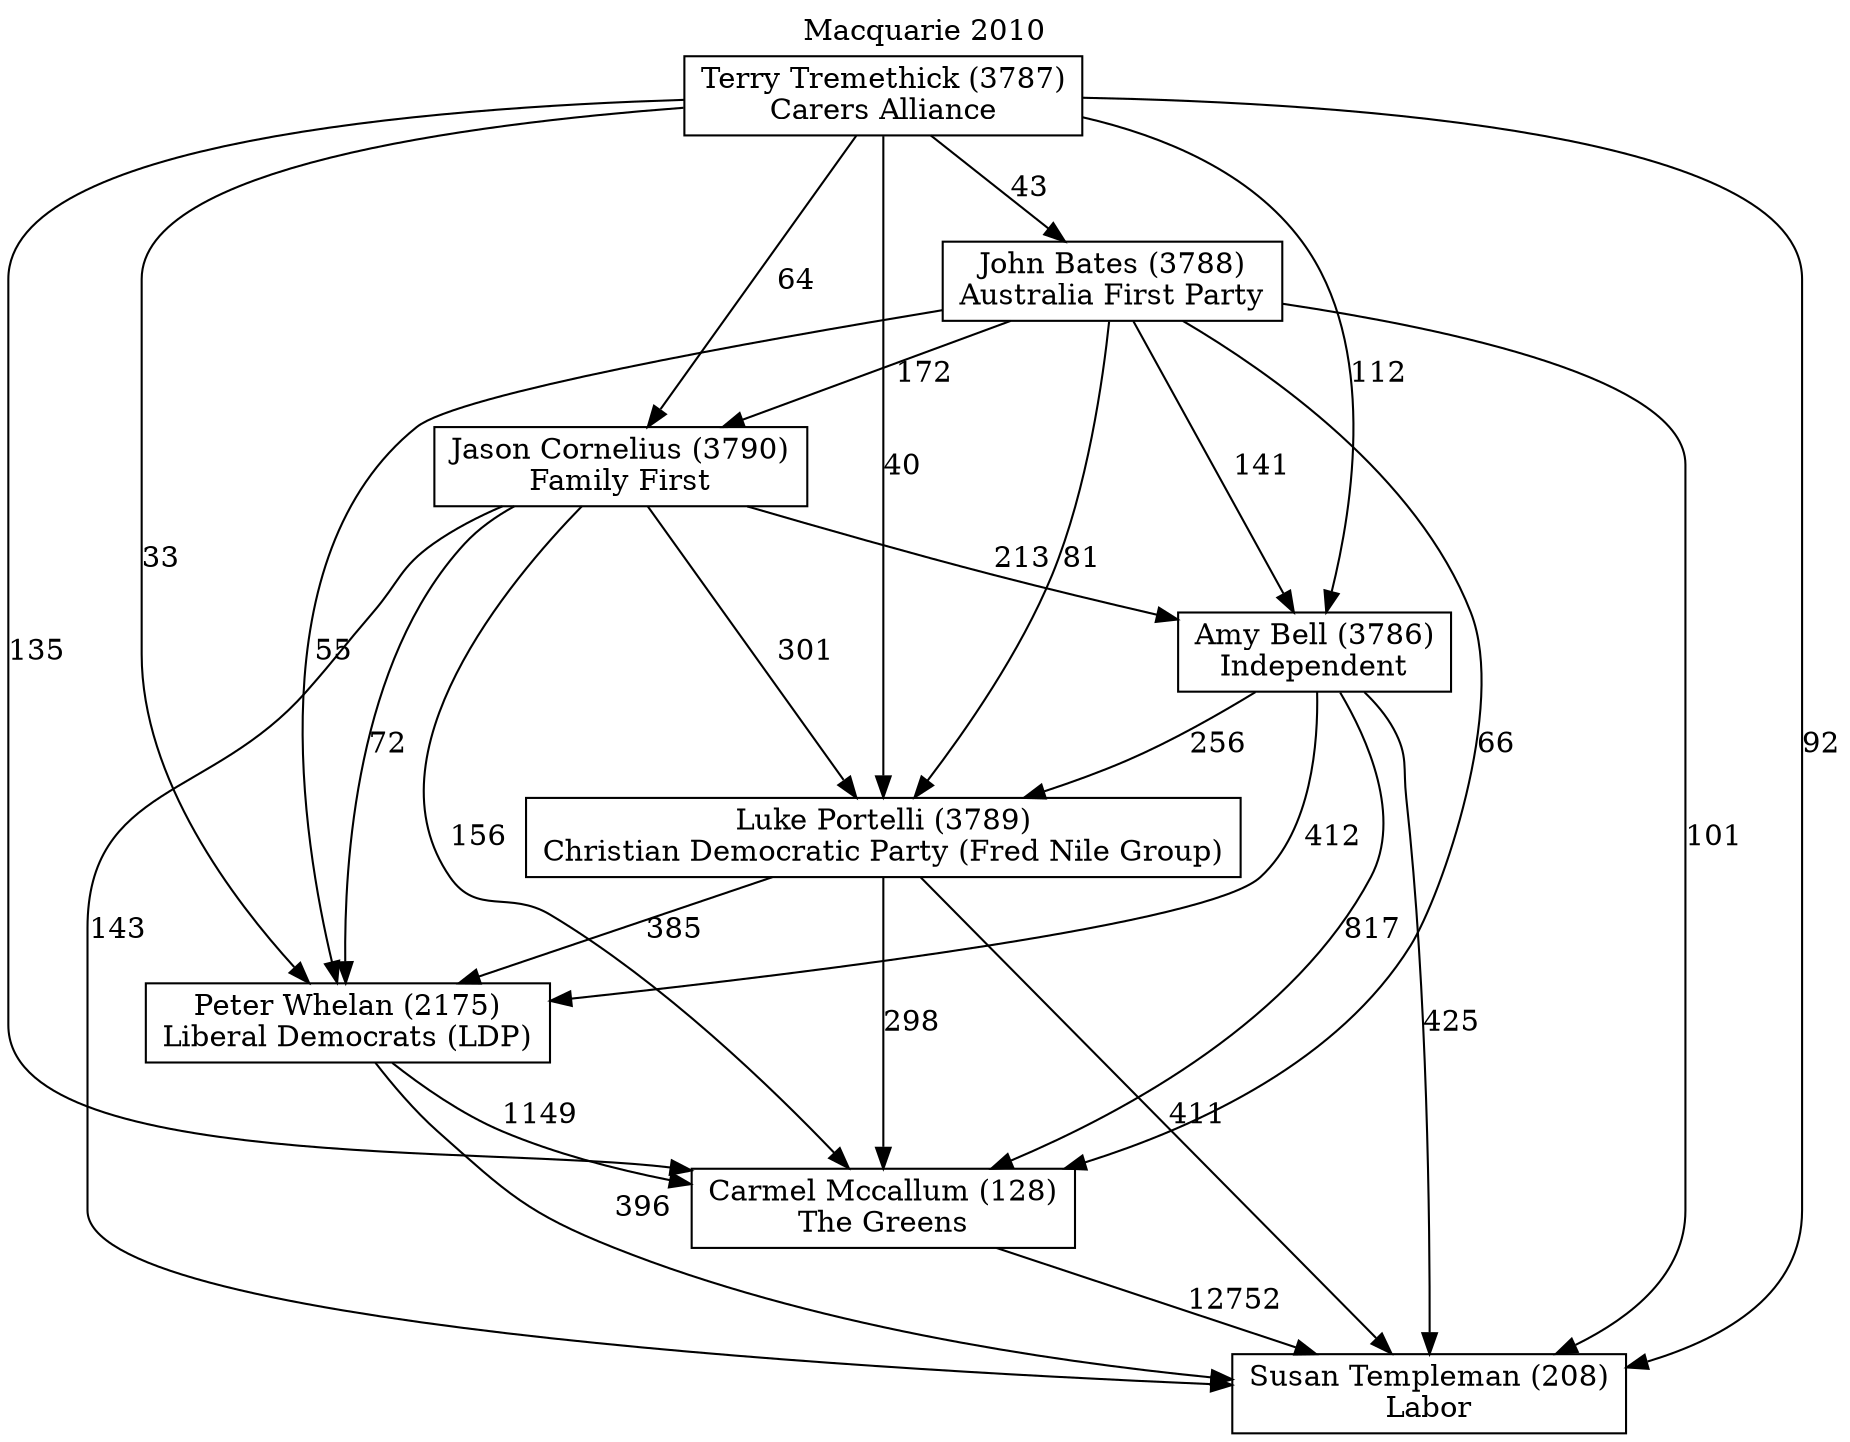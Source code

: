 // House preference flow
digraph "Susan Templeman (208)_Macquarie_2010" {
	graph [label="Macquarie 2010" labelloc=t mclimit=10]
	node [shape=box]
	"Amy Bell (3786)" [label="Amy Bell (3786)
Independent"]
	"Carmel Mccallum (128)" [label="Carmel Mccallum (128)
The Greens"]
	"Jason Cornelius (3790)" [label="Jason Cornelius (3790)
Family First"]
	"John Bates (3788)" [label="John Bates (3788)
Australia First Party"]
	"Luke Portelli (3789)" [label="Luke Portelli (3789)
Christian Democratic Party (Fred Nile Group)"]
	"Peter Whelan (2175)" [label="Peter Whelan (2175)
Liberal Democrats (LDP)"]
	"Susan Templeman (208)" [label="Susan Templeman (208)
Labor"]
	"Terry Tremethick (3787)" [label="Terry Tremethick (3787)
Carers Alliance"]
	"Amy Bell (3786)" -> "Carmel Mccallum (128)" [label=817]
	"Amy Bell (3786)" -> "Luke Portelli (3789)" [label=256]
	"Amy Bell (3786)" -> "Peter Whelan (2175)" [label=412]
	"Amy Bell (3786)" -> "Susan Templeman (208)" [label=425]
	"Carmel Mccallum (128)" -> "Susan Templeman (208)" [label=12752]
	"Jason Cornelius (3790)" -> "Amy Bell (3786)" [label=213]
	"Jason Cornelius (3790)" -> "Carmel Mccallum (128)" [label=156]
	"Jason Cornelius (3790)" -> "Luke Portelli (3789)" [label=301]
	"Jason Cornelius (3790)" -> "Peter Whelan (2175)" [label=72]
	"Jason Cornelius (3790)" -> "Susan Templeman (208)" [label=143]
	"John Bates (3788)" -> "Amy Bell (3786)" [label=141]
	"John Bates (3788)" -> "Carmel Mccallum (128)" [label=66]
	"John Bates (3788)" -> "Jason Cornelius (3790)" [label=172]
	"John Bates (3788)" -> "Luke Portelli (3789)" [label=81]
	"John Bates (3788)" -> "Peter Whelan (2175)" [label=55]
	"John Bates (3788)" -> "Susan Templeman (208)" [label=101]
	"Luke Portelli (3789)" -> "Carmel Mccallum (128)" [label=298]
	"Luke Portelli (3789)" -> "Peter Whelan (2175)" [label=385]
	"Luke Portelli (3789)" -> "Susan Templeman (208)" [label=411]
	"Peter Whelan (2175)" -> "Carmel Mccallum (128)" [label=1149]
	"Peter Whelan (2175)" -> "Susan Templeman (208)" [label=396]
	"Terry Tremethick (3787)" -> "Amy Bell (3786)" [label=112]
	"Terry Tremethick (3787)" -> "Carmel Mccallum (128)" [label=135]
	"Terry Tremethick (3787)" -> "Jason Cornelius (3790)" [label=64]
	"Terry Tremethick (3787)" -> "John Bates (3788)" [label=43]
	"Terry Tremethick (3787)" -> "Luke Portelli (3789)" [label=40]
	"Terry Tremethick (3787)" -> "Peter Whelan (2175)" [label=33]
	"Terry Tremethick (3787)" -> "Susan Templeman (208)" [label=92]
}
